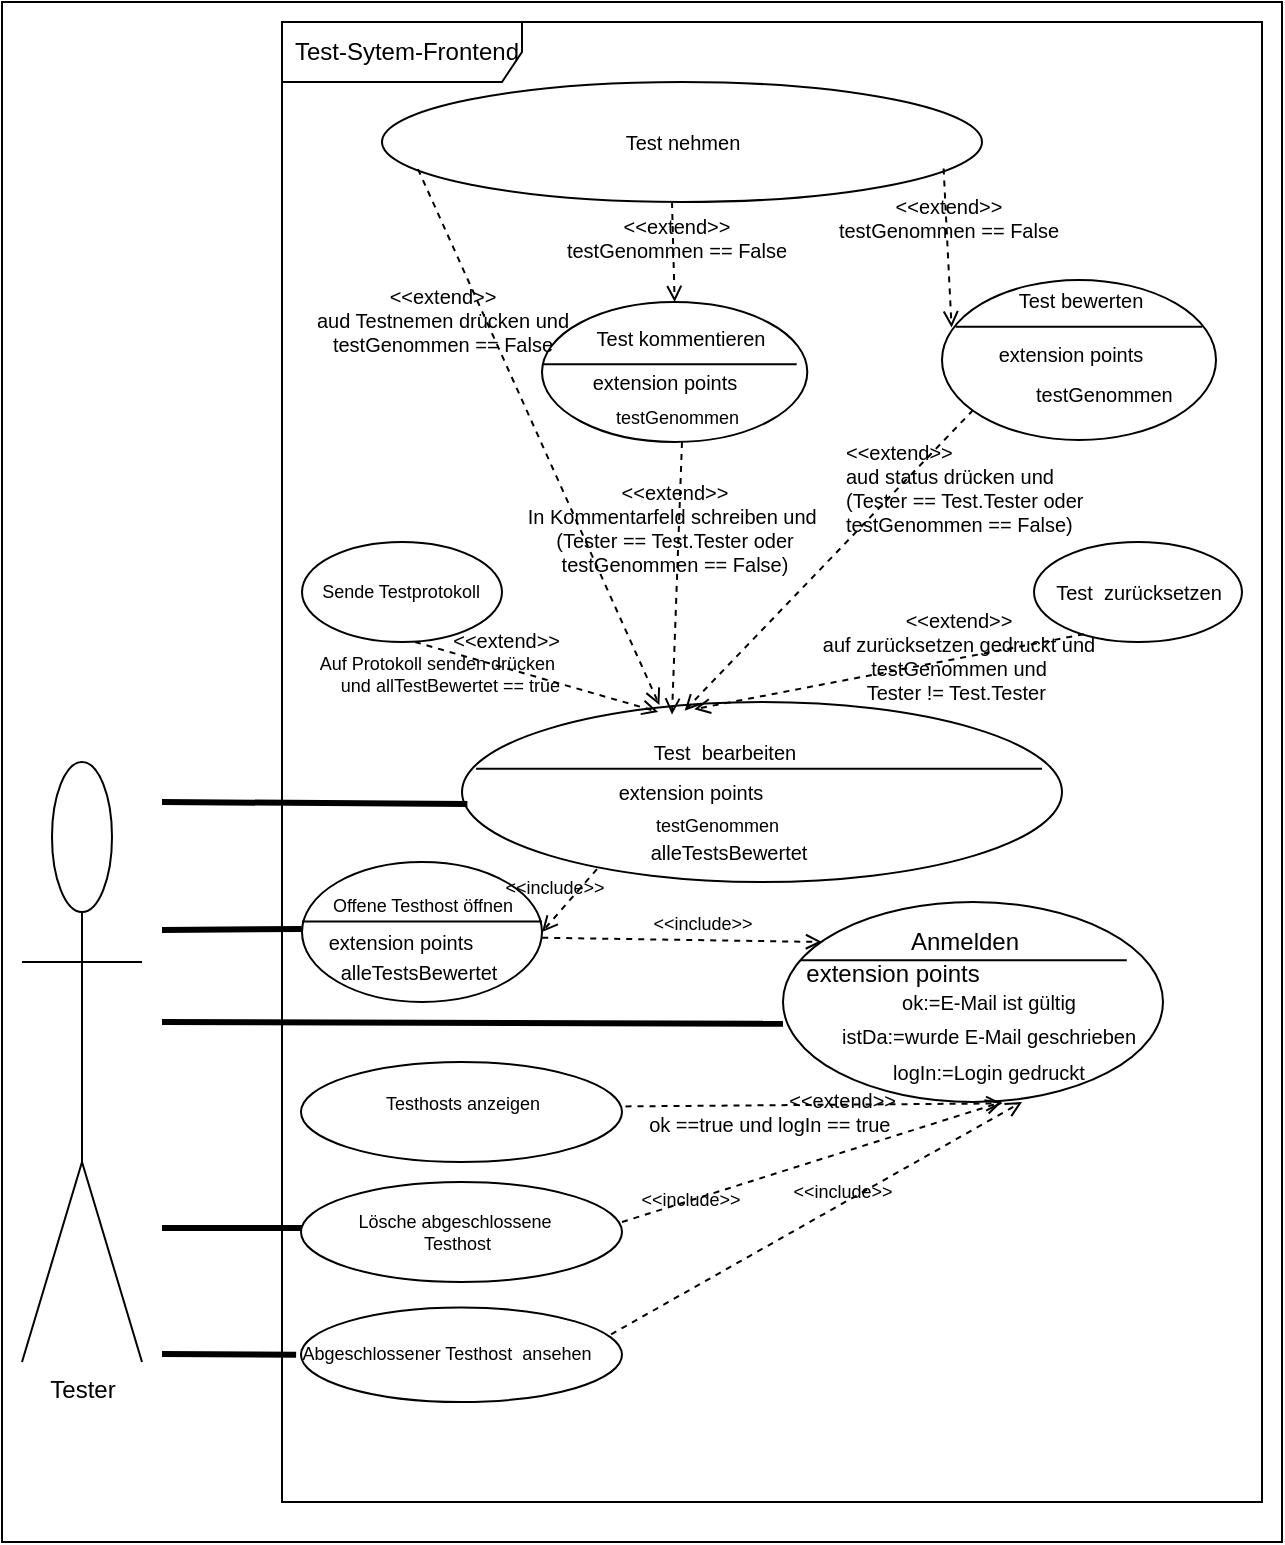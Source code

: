 <mxfile>
    <diagram id="AXKmUM6vIeiqqMgsR50C" name="Page-1">
        <mxGraphModel dx="1277" dy="1323" grid="1" gridSize="10" guides="1" tooltips="1" connect="1" arrows="1" fold="1" page="1" pageScale="1" pageWidth="850" pageHeight="1100" math="0" shadow="0">
            <root>
                <mxCell id="0"/>
                <mxCell id="1" parent="0"/>
                <mxCell id="2" value="" style="rounded=0;whiteSpace=wrap;html=1;" parent="1" vertex="1">
                    <mxGeometry x="-20" y="-10" width="640" height="770" as="geometry"/>
                </mxCell>
                <mxCell id="3" value="Test-Sytem-Frontend" style="shape=umlFrame;whiteSpace=wrap;html=1;width=120;height=30;boundedLbl=1;verticalAlign=middle;align=center;spacingLeft=5;" parent="1" vertex="1">
                    <mxGeometry x="120" width="490" height="740" as="geometry"/>
                </mxCell>
                <mxCell id="4" value="Tester" style="shape=umlActor;verticalLabelPosition=bottom;verticalAlign=top;html=1;" parent="1" vertex="1">
                    <mxGeometry x="-10" y="370" width="60" height="300" as="geometry"/>
                </mxCell>
                <mxCell id="5" value="" style="shape=ellipse;container=1;horizontal=1;horizontalStack=0;resizeParent=1;resizeParentMax=0;resizeLast=0;html=1;dashed=0;collapsible=0;" parent="1" vertex="1">
                    <mxGeometry x="370.5" y="440" width="190" height="100" as="geometry"/>
                </mxCell>
                <mxCell id="6" value="Anmelden" style="html=1;strokeColor=none;fillColor=none;align=center;verticalAlign=middle;rotatable=0;" parent="5" vertex="1">
                    <mxGeometry x="0.95" y="6.064" width="180" height="27.273" as="geometry"/>
                </mxCell>
                <mxCell id="7" value="" style="line;strokeWidth=1;fillColor=none;rotatable=0;labelPosition=right;points=[];portConstraint=eastwest;dashed=0;resizeWidth=1;" parent="5" vertex="1">
                    <mxGeometry x="9.048" y="25" width="162.857" height="8.333" as="geometry"/>
                </mxCell>
                <mxCell id="8" value="extension points" style="text;html=1;align=center;verticalAlign=middle;rotatable=0;fillColor=none;strokeColor=none;" parent="5" vertex="1">
                    <mxGeometry x="-35.5" y="27.273" width="180.95" height="18.182" as="geometry"/>
                </mxCell>
                <mxCell id="9" value="ok:=E-Mail ist gültig" style="text;html=1;align=center;verticalAlign=middle;rotatable=0;spacingLeft=25;fillColor=none;strokeColor=none;fontSize=10;" parent="5" vertex="1">
                    <mxGeometry y="45.455" width="180.95" height="9.091" as="geometry"/>
                </mxCell>
                <mxCell id="10" value="&lt;font style=&quot;font-size: 10px;&quot;&gt;istDa:=wurde E-Mail geschrieben&lt;/font&gt;" style="text;html=1;align=center;verticalAlign=middle;rotatable=0;spacingLeft=25;fillColor=none;strokeColor=none;" parent="5" vertex="1">
                    <mxGeometry y="54.55" width="180.95" height="25.45" as="geometry"/>
                </mxCell>
                <mxCell id="16" value="&lt;font style=&quot;font-size: 10px;&quot;&gt;logIn:=Login gedruckt&lt;/font&gt;" style="text;html=1;align=center;verticalAlign=middle;rotatable=0;spacingLeft=25;fillColor=none;strokeColor=none;" parent="5" vertex="1">
                    <mxGeometry y="80" width="180.95" height="9.09" as="geometry"/>
                </mxCell>
                <mxCell id="22" value="" style="endArrow=none;startArrow=none;endFill=0;startFill=0;endSize=8;html=1;verticalAlign=bottom;labelBackgroundColor=none;strokeWidth=3;fontSize=7;entryX=0;entryY=0.25;entryDx=0;entryDy=0;" parent="1" target="10" edge="1">
                    <mxGeometry width="160" relative="1" as="geometry">
                        <mxPoint x="60" y="500" as="sourcePoint"/>
                        <mxPoint x="220" y="424.71" as="targetPoint"/>
                    </mxGeometry>
                </mxCell>
                <mxCell id="26" value="" style="shape=ellipse;container=1;horizontal=1;horizontalStack=0;resizeParent=1;resizeParentMax=0;resizeLast=0;html=1;dashed=0;collapsible=0;fontSize=8;" parent="1" vertex="1">
                    <mxGeometry x="129.49" y="580" width="160.51" height="50" as="geometry"/>
                </mxCell>
                <mxCell id="27" value="&lt;font style=&quot;font-size: 9px;&quot;&gt;Lösche abgeschlossene&lt;br&gt;&amp;nbsp;Testhost&lt;/font&gt;" style="html=1;strokeColor=none;fillColor=none;align=center;verticalAlign=middle;rotatable=0;fontSize=8;" parent="26" vertex="1">
                    <mxGeometry x="-3.648" y="21.53" width="160.51" height="6.94" as="geometry"/>
                </mxCell>
                <mxCell id="32" value="&lt;font style=&quot;font-size: 9px;&quot;&gt;&amp;lt;&amp;lt;include&amp;gt;&amp;gt;&lt;/font&gt;" style="html=1;verticalAlign=bottom;labelBackgroundColor=none;endArrow=open;endFill=0;dashed=1;fontSize=7;" parent="1" edge="1">
                    <mxGeometry x="-0.671" y="-7" width="160" relative="1" as="geometry">
                        <mxPoint x="290" y="600" as="sourcePoint"/>
                        <mxPoint x="480" y="540" as="targetPoint"/>
                        <mxPoint as="offset"/>
                    </mxGeometry>
                </mxCell>
                <mxCell id="55" value="" style="shape=ellipse;container=1;horizontal=1;horizontalStack=0;resizeParent=1;resizeParentMax=0;resizeLast=0;html=1;dashed=0;collapsible=0;fontSize=7;" parent="1" vertex="1">
                    <mxGeometry x="210" y="340" width="300" height="90" as="geometry"/>
                </mxCell>
                <mxCell id="56" value="&lt;font style=&quot;font-size: 10px;&quot;&gt;Test&amp;nbsp; bearbeiten&lt;/font&gt;" style="html=1;strokeColor=none;fillColor=none;align=center;verticalAlign=middle;rotatable=0;fontSize=7;" parent="55" vertex="1">
                    <mxGeometry x="17.133" y="14.13" width="228.325" height="22.5" as="geometry"/>
                </mxCell>
                <mxCell id="105" value="" style="line;strokeWidth=1;fillColor=none;rotatable=0;labelPosition=right;points=[];portConstraint=eastwest;dashed=0;resizeWidth=1;fontSize=7;" parent="55" vertex="1">
                    <mxGeometry x="7.03" y="28.38" width="282.97" height="9.87" as="geometry"/>
                </mxCell>
                <mxCell id="78" value="&lt;font style=&quot;font-size: 10px;&quot;&gt;extension points&lt;/font&gt;" style="text;html=1;align=center;verticalAlign=middle;rotatable=0;fillColor=none;strokeColor=none;fontSize=7;" parent="55" vertex="1">
                    <mxGeometry x="20" y="38.25" width="188.04" height="13.5" as="geometry"/>
                </mxCell>
                <mxCell id="79" value="&lt;font style=&quot;font-size: 9px;&quot;&gt;testGenommen&lt;/font&gt;" style="text;html=1;align=left;verticalAlign=middle;rotatable=0;spacingLeft=25;fillColor=none;strokeColor=none;fontSize=7;" parent="55" vertex="1">
                    <mxGeometry x="70" y="51.75" width="201.19" height="20" as="geometry"/>
                </mxCell>
                <mxCell id="149" value="&lt;span style=&quot;font-size: 10px;&quot;&gt;alleTestsBewertet&lt;/span&gt;" style="text;html=1;align=center;verticalAlign=middle;rotatable=0;spacingLeft=25;fillColor=none;strokeColor=none;" parent="55" vertex="1">
                    <mxGeometry x="-60" y="60" width="360" height="30" as="geometry"/>
                </mxCell>
                <mxCell id="60" value="" style="shape=ellipse;container=1;horizontal=1;horizontalStack=0;resizeParent=1;resizeParentMax=0;resizeLast=0;html=1;dashed=0;collapsible=0;fontSize=7;" parent="1" vertex="1">
                    <mxGeometry x="170" y="30" width="300" height="60" as="geometry"/>
                </mxCell>
                <mxCell id="61" value="&lt;font style=&quot;font-size: 10px;&quot;&gt;Test nehmen&lt;/font&gt;" style="html=1;strokeColor=none;fillColor=none;align=center;verticalAlign=middle;rotatable=0;fontSize=7;" parent="60" vertex="1">
                    <mxGeometry y="22.5" width="300" height="15" as="geometry"/>
                </mxCell>
                <mxCell id="70" value="" style="shape=ellipse;container=1;horizontal=1;horizontalStack=0;resizeParent=1;resizeParentMax=0;resizeLast=0;html=1;dashed=0;collapsible=0;fontSize=7;" parent="1" vertex="1">
                    <mxGeometry x="450" y="129" width="137" height="80" as="geometry"/>
                </mxCell>
                <mxCell id="71" value="&lt;font style=&quot;font-size: 10px;&quot;&gt;Test bewerten&lt;/font&gt;" style="html=1;strokeColor=none;fillColor=none;align=center;verticalAlign=middle;rotatable=0;fontSize=7;" parent="70" vertex="1">
                    <mxGeometry width="137" height="20" as="geometry"/>
                </mxCell>
                <mxCell id="72" value="" style="line;strokeWidth=1;fillColor=none;rotatable=0;labelPosition=right;points=[];portConstraint=eastwest;dashed=0;resizeWidth=1;fontSize=7;" parent="70" vertex="1">
                    <mxGeometry x="6.85" y="20" width="123.3" height="6.667" as="geometry"/>
                </mxCell>
                <mxCell id="73" value="&lt;font style=&quot;font-size: 10px;&quot;&gt;extension points&lt;/font&gt;" style="text;html=1;align=center;verticalAlign=middle;rotatable=0;fillColor=none;strokeColor=none;fontSize=7;" parent="70" vertex="1">
                    <mxGeometry x="-10" y="26.67" width="147" height="20" as="geometry"/>
                </mxCell>
                <mxCell id="74" value="&lt;font style=&quot;font-size: 10px;&quot;&gt;testGenommen&lt;/font&gt;" style="text;html=1;align=left;verticalAlign=middle;rotatable=0;spacingLeft=25;fillColor=none;strokeColor=none;fontSize=7;" parent="70" vertex="1">
                    <mxGeometry x="20" y="46.67" width="117" height="20" as="geometry"/>
                </mxCell>
                <mxCell id="75" value="" style="shape=ellipse;container=1;horizontal=1;horizontalStack=0;resizeParent=1;resizeParentMax=0;resizeLast=0;html=1;dashed=0;collapsible=0;fontSize=7;" parent="1" vertex="1">
                    <mxGeometry x="250" y="140" width="132.65" height="70" as="geometry"/>
                </mxCell>
                <mxCell id="76" value="&lt;font style=&quot;font-size: 10px;&quot;&gt;Test kommentieren&lt;/font&gt;" style="html=1;strokeColor=none;fillColor=none;align=center;verticalAlign=middle;rotatable=0;fontSize=7;" parent="75" vertex="1">
                    <mxGeometry x="8.67" y="9.517" width="121.333" height="17.499" as="geometry"/>
                </mxCell>
                <mxCell id="115" value="" style="line;strokeWidth=1;fillColor=none;rotatable=0;labelPosition=right;points=[];portConstraint=eastwest;dashed=0;resizeWidth=1;fontSize=7;" parent="75" vertex="1">
                    <mxGeometry y="27.012" width="127.347" height="8.328" as="geometry"/>
                </mxCell>
                <mxCell id="63" value="&lt;font style=&quot;font-size: 10px;&quot;&gt;extension points&lt;/font&gt;" style="text;html=1;align=center;verticalAlign=middle;rotatable=0;fillColor=none;strokeColor=none;fontSize=7;" parent="75" vertex="1">
                    <mxGeometry x="-5.306" y="27.017" width="132.653" height="24.998" as="geometry"/>
                </mxCell>
                <mxCell id="64" value="&lt;font style=&quot;font-size: 9px;&quot;&gt;testGenommen&lt;/font&gt;" style="text;html=1;align=left;verticalAlign=middle;rotatable=0;spacingLeft=25;fillColor=none;strokeColor=none;fontSize=7;" parent="75" vertex="1">
                    <mxGeometry x="10" y="45" width="122.65" height="25" as="geometry"/>
                </mxCell>
                <mxCell id="84" value="" style="endArrow=none;startArrow=none;endFill=0;startFill=0;endSize=8;html=1;verticalAlign=bottom;labelBackgroundColor=none;strokeWidth=3;fontSize=7;" parent="1" edge="1">
                    <mxGeometry width="160" relative="1" as="geometry">
                        <mxPoint x="60" y="603" as="sourcePoint"/>
                        <mxPoint x="130" y="603" as="targetPoint"/>
                    </mxGeometry>
                </mxCell>
                <mxCell id="85" value="" style="shape=ellipse;container=1;horizontal=1;horizontalStack=0;resizeParent=1;resizeParentMax=0;resizeLast=0;html=1;dashed=0;collapsible=0;fontSize=7;" parent="1" vertex="1">
                    <mxGeometry x="496" y="260" width="104" height="50" as="geometry"/>
                </mxCell>
                <mxCell id="86" value="&lt;font style=&quot;font-size: 10px;&quot;&gt;Test&amp;nbsp; zurücksetzen&lt;/font&gt;" style="html=1;strokeColor=none;fillColor=none;align=center;verticalAlign=middle;rotatable=0;fontSize=7;" parent="85" vertex="1">
                    <mxGeometry y="18.75" width="104" height="12.5" as="geometry"/>
                </mxCell>
                <mxCell id="92" value="" style="shape=ellipse;container=1;horizontal=1;horizontalStack=0;resizeParent=1;resizeParentMax=0;resizeLast=0;html=1;dashed=0;collapsible=0;fontSize=7;" parent="1" vertex="1">
                    <mxGeometry x="129.49" y="642.78" width="160.51" height="47.22" as="geometry"/>
                </mxCell>
                <mxCell id="93" value="Abgeschlossener Testhost&amp;nbsp; ansehen" style="html=1;strokeColor=none;fillColor=none;align=center;verticalAlign=middle;rotatable=0;fontSize=9;" parent="92" vertex="1">
                    <mxGeometry x="-2.437" y="17.707" width="148.949" height="11.805" as="geometry"/>
                </mxCell>
                <mxCell id="99" value="&lt;font style=&quot;font-size: 9px;&quot;&gt;&amp;lt;&amp;lt;include&amp;gt;&amp;gt;&lt;/font&gt;" style="html=1;verticalAlign=bottom;labelBackgroundColor=none;endArrow=open;endFill=0;dashed=1;fontSize=7;exitX=0.966;exitY=0.284;exitDx=0;exitDy=0;exitPerimeter=0;" parent="1" source="92" edge="1">
                    <mxGeometry x="0.116" y="-2" width="160" relative="1" as="geometry">
                        <mxPoint x="280" y="660" as="sourcePoint"/>
                        <mxPoint x="490" y="540" as="targetPoint"/>
                        <mxPoint as="offset"/>
                    </mxGeometry>
                </mxCell>
                <mxCell id="104" value="&lt;font style=&quot;font-size: 10px;&quot;&gt;&amp;lt;&amp;lt;extend&amp;gt;&amp;gt;&lt;br&gt;auf zurücksetzen gedruckt und&lt;br&gt;testGenommen und&lt;br&gt;Tester != Test.Tester&amp;nbsp;&lt;/font&gt;" style="html=1;verticalAlign=bottom;labelBackgroundColor=none;endArrow=open;endFill=0;dashed=1;fontSize=7;exitX=0.24;exitY=0.922;exitDx=0;exitDy=0;exitPerimeter=0;entryX=0.387;entryY=0.04;entryDx=0;entryDy=0;align=center;entryPerimeter=0;" parent="1" source="85" target="55" edge="1">
                    <mxGeometry x="-0.307" y="25" width="160" relative="1" as="geometry">
                        <mxPoint x="340" y="310" as="sourcePoint"/>
                        <mxPoint x="500" y="310" as="targetPoint"/>
                        <mxPoint as="offset"/>
                    </mxGeometry>
                </mxCell>
                <mxCell id="106" value="&lt;font style=&quot;font-size: 10px;&quot;&gt;&amp;lt;&amp;lt;extend&amp;gt;&amp;gt;&lt;br&gt;In Kommentarfeld schreiben und&amp;nbsp;&lt;br&gt;(Tester == Test.Tester oder&lt;br&gt;testGenommen == False)&lt;/font&gt;" style="html=1;verticalAlign=bottom;labelBackgroundColor=none;endArrow=open;endFill=0;dashed=1;fontSize=7;entryX=0.35;entryY=0.07;entryDx=0;entryDy=0;entryPerimeter=0;align=center;" parent="1" target="55" edge="1">
                    <mxGeometry x="0.027" y="-1" width="160" relative="1" as="geometry">
                        <mxPoint x="320" y="210" as="sourcePoint"/>
                        <mxPoint x="310" y="290" as="targetPoint"/>
                        <mxPoint as="offset"/>
                    </mxGeometry>
                </mxCell>
                <mxCell id="107" value="" style="shape=ellipse;container=1;horizontal=1;horizontalStack=0;resizeParent=1;resizeParentMax=0;resizeLast=0;html=1;dashed=0;collapsible=0;fontSize=7;" parent="1" vertex="1">
                    <mxGeometry x="130" y="420" width="120" height="70" as="geometry"/>
                </mxCell>
                <mxCell id="108" value="&lt;font style=&quot;font-size: 9px;&quot;&gt;Offene Testhost öffnen&lt;/font&gt;" style="html=1;strokeColor=none;fillColor=none;align=center;verticalAlign=middle;rotatable=0;fontSize=7;" parent="107" vertex="1">
                    <mxGeometry x="30.681" y="12.892" width="58.648" height="17.5" as="geometry"/>
                </mxCell>
                <mxCell id="132" value="" style="line;strokeWidth=1;fillColor=none;rotatable=0;labelPosition=right;points=[];portConstraint=eastwest;dashed=0;resizeWidth=1;fontSize=7;" parent="107" vertex="1">
                    <mxGeometry y="20" width="120" height="19.61" as="geometry"/>
                </mxCell>
                <mxCell id="133" value="&lt;font style=&quot;font-size: 10px;&quot;&gt;extension points&lt;/font&gt;" style="text;html=1;align=center;verticalAlign=middle;rotatable=0;fillColor=none;strokeColor=none;fontSize=7;" parent="107" vertex="1">
                    <mxGeometry y="30" width="98.98" height="20.11" as="geometry"/>
                </mxCell>
                <mxCell id="135" value="&lt;font style=&quot;font-size: 10px;&quot;&gt;alleTestsBewertet&lt;/font&gt;" style="text;html=1;align=center;verticalAlign=middle;rotatable=0;spacingLeft=25;fillColor=none;strokeColor=none;" parent="107" vertex="1">
                    <mxGeometry x="-29.258" y="50.104" width="149.258" height="10.606" as="geometry"/>
                </mxCell>
                <mxCell id="112" value="&lt;font style=&quot;font-size: 9px;&quot;&gt;&amp;lt;&amp;lt;include&amp;gt;&amp;gt;&lt;/font&gt;" style="html=1;verticalAlign=bottom;labelBackgroundColor=none;endArrow=open;endFill=0;dashed=1;fontSize=7;entryX=1;entryY=0.5;entryDx=0;entryDy=0;exitX=0.225;exitY=0.928;exitDx=0;exitDy=0;exitPerimeter=0;" parent="1" source="55" target="107" edge="1">
                    <mxGeometry x="0.285" y="-5" width="160" relative="1" as="geometry">
                        <mxPoint x="290" y="410" as="sourcePoint"/>
                        <mxPoint x="230" y="331" as="targetPoint"/>
                        <mxPoint as="offset"/>
                    </mxGeometry>
                </mxCell>
                <mxCell id="113" value="&lt;font style=&quot;font-size: 9px;&quot;&gt;&amp;lt;&amp;lt;include&amp;gt;&amp;gt;&lt;/font&gt;" style="html=1;verticalAlign=bottom;labelBackgroundColor=none;endArrow=open;endFill=0;dashed=1;fontSize=7;exitX=1.001;exitY=0.541;exitDx=0;exitDy=0;exitPerimeter=0;" parent="1" source="107" edge="1">
                    <mxGeometry x="0.143" width="160" relative="1" as="geometry">
                        <mxPoint x="250" y="460" as="sourcePoint"/>
                        <mxPoint x="390" y="460" as="targetPoint"/>
                        <mxPoint as="offset"/>
                    </mxGeometry>
                </mxCell>
                <mxCell id="114" value="&lt;font style=&quot;font-size: 10px;&quot;&gt;&amp;lt;&amp;lt;extend&amp;gt;&amp;gt;&lt;br&gt;testGenommen == False&lt;/font&gt;" style="html=1;verticalAlign=bottom;labelBackgroundColor=none;endArrow=open;endFill=0;dashed=1;fontSize=7;entryX=0.5;entryY=0;entryDx=0;entryDy=0;" parent="1" target="75" edge="1">
                    <mxGeometry x="0.319" y="1" width="160" relative="1" as="geometry">
                        <mxPoint x="315" y="90" as="sourcePoint"/>
                        <mxPoint x="300" y="160" as="targetPoint"/>
                        <mxPoint as="offset"/>
                    </mxGeometry>
                </mxCell>
                <mxCell id="116" value="&lt;div style=&quot;&quot;&gt;&lt;span style=&quot;font-size: 10px; background-color: initial;&quot;&gt;&amp;lt;&amp;lt;extend&amp;gt;&amp;gt;&lt;/span&gt;&lt;/div&gt;&lt;font style=&quot;font-size: 10px;&quot;&gt;&lt;div style=&quot;&quot;&gt;&lt;span style=&quot;background-color: initial;&quot;&gt;aud status drücken und&lt;/span&gt;&lt;/div&gt;&lt;div style=&quot;&quot;&gt;&lt;span style=&quot;background-color: initial;&quot;&gt;(Tester == Test.Tester oder&lt;/span&gt;&lt;/div&gt;&lt;div style=&quot;&quot;&gt;&lt;span style=&quot;background-color: initial;&quot;&gt;testGenommen == False)&lt;/span&gt;&lt;/div&gt;&lt;/font&gt;" style="html=1;verticalAlign=bottom;labelBackgroundColor=none;endArrow=open;endFill=0;dashed=1;fontSize=7;entryX=0.371;entryY=0.048;entryDx=0;entryDy=0;entryPerimeter=0;exitX=0.114;exitY=0.812;exitDx=0;exitDy=0;exitPerimeter=0;align=left;" parent="1" source="70" target="55" edge="1">
                    <mxGeometry x="-0.107" y="-2" width="160" relative="1" as="geometry">
                        <mxPoint x="360" y="230" as="sourcePoint"/>
                        <mxPoint x="520" y="230" as="targetPoint"/>
                        <mxPoint as="offset"/>
                    </mxGeometry>
                </mxCell>
                <mxCell id="117" value="&lt;font style=&quot;font-size: 10px;&quot;&gt;&amp;lt;&amp;lt;extend&amp;gt;&amp;gt;&lt;br&gt;testGenommen == False&lt;/font&gt;" style="html=1;verticalAlign=bottom;labelBackgroundColor=none;endArrow=open;endFill=0;dashed=1;fontSize=7;entryX=0.035;entryY=1.186;entryDx=0;entryDy=0;exitX=0.936;exitY=0.721;exitDx=0;exitDy=0;exitPerimeter=0;entryPerimeter=0;" parent="1" source="60" target="71" edge="1">
                    <mxGeometry width="160" relative="1" as="geometry">
                        <mxPoint x="450" y="80" as="sourcePoint"/>
                        <mxPoint x="275.325" y="201.911" as="targetPoint"/>
                    </mxGeometry>
                </mxCell>
                <mxCell id="118" value="&lt;font style=&quot;font-size: 10px;&quot;&gt;&amp;lt;&amp;lt;extend&amp;gt;&amp;gt;&lt;br&gt;aud Testnemen drücken und&lt;br&gt;testGenommen == False&lt;/font&gt;" style="html=1;verticalAlign=bottom;labelBackgroundColor=none;endArrow=open;endFill=0;dashed=1;fontSize=7;entryX=0.329;entryY=0.017;entryDx=0;entryDy=0;exitX=0.06;exitY=0.726;exitDx=0;exitDy=0;exitPerimeter=0;entryPerimeter=0;" parent="1" source="60" target="55" edge="1">
                    <mxGeometry x="-0.368" y="-29" width="160" relative="1" as="geometry">
                        <mxPoint x="160" y="120" as="sourcePoint"/>
                        <mxPoint x="320" y="190" as="targetPoint"/>
                        <mxPoint as="offset"/>
                    </mxGeometry>
                </mxCell>
                <mxCell id="119" value="" style="endArrow=none;startArrow=none;endFill=0;startFill=0;endSize=8;html=1;verticalAlign=bottom;labelBackgroundColor=none;strokeWidth=3;fontSize=7;entryX=0;entryY=0.5;entryDx=0;entryDy=0;" parent="1" target="93" edge="1">
                    <mxGeometry width="160" relative="1" as="geometry">
                        <mxPoint x="60" y="666" as="sourcePoint"/>
                        <mxPoint x="260" y="610" as="targetPoint"/>
                    </mxGeometry>
                </mxCell>
                <mxCell id="121" value="" style="endArrow=none;startArrow=none;endFill=0;startFill=0;endSize=8;html=1;verticalAlign=bottom;labelBackgroundColor=none;strokeWidth=3;fontSize=7;entryX=-0.001;entryY=0.172;entryDx=0;entryDy=0;entryPerimeter=0;" parent="1" target="133" edge="1">
                    <mxGeometry width="160" relative="1" as="geometry">
                        <mxPoint x="60" y="454" as="sourcePoint"/>
                        <mxPoint x="130" y="410" as="targetPoint"/>
                    </mxGeometry>
                </mxCell>
                <mxCell id="126" value="" style="shape=ellipse;container=1;horizontal=1;horizontalStack=0;resizeParent=1;resizeParentMax=0;resizeLast=0;html=1;dashed=0;collapsible=0;fontSize=9;" parent="1" vertex="1">
                    <mxGeometry x="129.49" y="520" width="160.51" height="50" as="geometry"/>
                </mxCell>
                <mxCell id="127" value="Testhosts anzeigen" style="html=1;strokeColor=none;fillColor=none;align=center;verticalAlign=middle;rotatable=0;fontSize=9;" parent="126" vertex="1">
                    <mxGeometry y="14.817" width="160.51" height="12.5" as="geometry"/>
                </mxCell>
                <mxCell id="131" value="&lt;span style=&quot;font-size: 10px;&quot;&gt;&amp;lt;&amp;lt;extend&amp;gt;&amp;gt;&lt;/span&gt;&lt;br style=&quot;font-size: 10px;&quot;&gt;&lt;span style=&quot;font-size: 10px;&quot;&gt;ok ==true&amp;nbsp;&lt;/span&gt;&lt;span style=&quot;font-size: 10px;&quot;&gt;und logIn == true&amp;nbsp;&lt;/span&gt;" style="html=1;verticalAlign=bottom;labelBackgroundColor=none;endArrow=open;endFill=0;dashed=1;fontSize=9;align=right;entryX=0.577;entryY=1.007;entryDx=0;entryDy=0;entryPerimeter=0;exitX=1.011;exitY=0.444;exitDx=0;exitDy=0;exitPerimeter=0;" parent="1" source="126" target="5" edge="1">
                    <mxGeometry x="0.448" y="-19" width="160" relative="1" as="geometry">
                        <mxPoint x="290" y="541" as="sourcePoint"/>
                        <mxPoint x="460" y="540" as="targetPoint"/>
                        <mxPoint as="offset"/>
                    </mxGeometry>
                </mxCell>
                <mxCell id="141" value="" style="shape=ellipse;container=1;horizontal=1;horizontalStack=0;resizeParent=1;resizeParentMax=0;resizeLast=0;html=1;dashed=0;collapsible=0;fontSize=9;" parent="1" vertex="1">
                    <mxGeometry x="130" y="260" width="100" height="50" as="geometry"/>
                </mxCell>
                <mxCell id="142" value="Sende Testprotokoll" style="html=1;strokeColor=none;fillColor=none;align=center;verticalAlign=middle;rotatable=0;fontSize=9;" parent="141" vertex="1">
                    <mxGeometry x="-0.51" y="18.75" width="100" height="12.5" as="geometry"/>
                </mxCell>
                <mxCell id="147" value="" style="endArrow=none;startArrow=none;endFill=0;startFill=0;endSize=8;html=1;verticalAlign=bottom;labelBackgroundColor=none;strokeWidth=3;fontSize=9;entryX=0.009;entryY=0.567;entryDx=0;entryDy=0;entryPerimeter=0;" parent="1" target="55" edge="1">
                    <mxGeometry width="160" relative="1" as="geometry">
                        <mxPoint x="60" y="390" as="sourcePoint"/>
                        <mxPoint x="280" y="390" as="targetPoint"/>
                    </mxGeometry>
                </mxCell>
                <mxCell id="150" value="&lt;span style=&quot;font-size: 10px; text-align: center;&quot;&gt;&amp;lt;&amp;lt;extend&amp;gt;&amp;gt;&lt;/span&gt;&lt;br&gt;Auf Protokoll senden drücken&amp;nbsp;&lt;br&gt;und allTestBewertet == true" style="html=1;verticalAlign=bottom;labelBackgroundColor=none;endArrow=open;endFill=0;dashed=1;fontSize=9;entryX=0.327;entryY=0.055;entryDx=0;entryDy=0;entryPerimeter=0;exitX=0.565;exitY=1;exitDx=0;exitDy=0;exitPerimeter=0;align=right;" parent="1" source="141" target="55" edge="1">
                    <mxGeometry x="0.248" y="-9" width="160" relative="1" as="geometry">
                        <mxPoint x="150" y="360" as="sourcePoint"/>
                        <mxPoint x="310" y="360" as="targetPoint"/>
                        <mxPoint as="offset"/>
                    </mxGeometry>
                </mxCell>
            </root>
        </mxGraphModel>
    </diagram>
</mxfile>